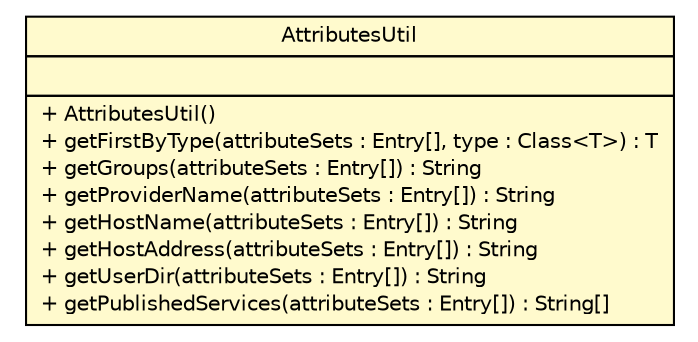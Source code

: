 #!/usr/local/bin/dot
#
# Class diagram 
# Generated by UMLGraph version R5_6 (http://www.umlgraph.org/)
#

digraph G {
	edge [fontname="Helvetica",fontsize=10,labelfontname="Helvetica",labelfontsize=10];
	node [fontname="Helvetica",fontsize=10,shape=plaintext];
	nodesep=0.25;
	ranksep=0.5;
	// sorcer.jini.lookup.AttributesUtil
	c66978 [label=<<table title="sorcer.jini.lookup.AttributesUtil" border="0" cellborder="1" cellspacing="0" cellpadding="2" port="p" bgcolor="lemonChiffon" href="./AttributesUtil.html">
		<tr><td><table border="0" cellspacing="0" cellpadding="1">
<tr><td align="center" balign="center"> AttributesUtil </td></tr>
		</table></td></tr>
		<tr><td><table border="0" cellspacing="0" cellpadding="1">
<tr><td align="left" balign="left">  </td></tr>
		</table></td></tr>
		<tr><td><table border="0" cellspacing="0" cellpadding="1">
<tr><td align="left" balign="left"> + AttributesUtil() </td></tr>
<tr><td align="left" balign="left"> + getFirstByType(attributeSets : Entry[], type : Class&lt;T&gt;) : T </td></tr>
<tr><td align="left" balign="left"> + getGroups(attributeSets : Entry[]) : String </td></tr>
<tr><td align="left" balign="left"> + getProviderName(attributeSets : Entry[]) : String </td></tr>
<tr><td align="left" balign="left"> + getHostName(attributeSets : Entry[]) : String </td></tr>
<tr><td align="left" balign="left"> + getHostAddress(attributeSets : Entry[]) : String </td></tr>
<tr><td align="left" balign="left"> + getUserDir(attributeSets : Entry[]) : String </td></tr>
<tr><td align="left" balign="left"> + getPublishedServices(attributeSets : Entry[]) : String[] </td></tr>
		</table></td></tr>
		</table>>, URL="./AttributesUtil.html", fontname="Helvetica", fontcolor="black", fontsize=10.0];
}

